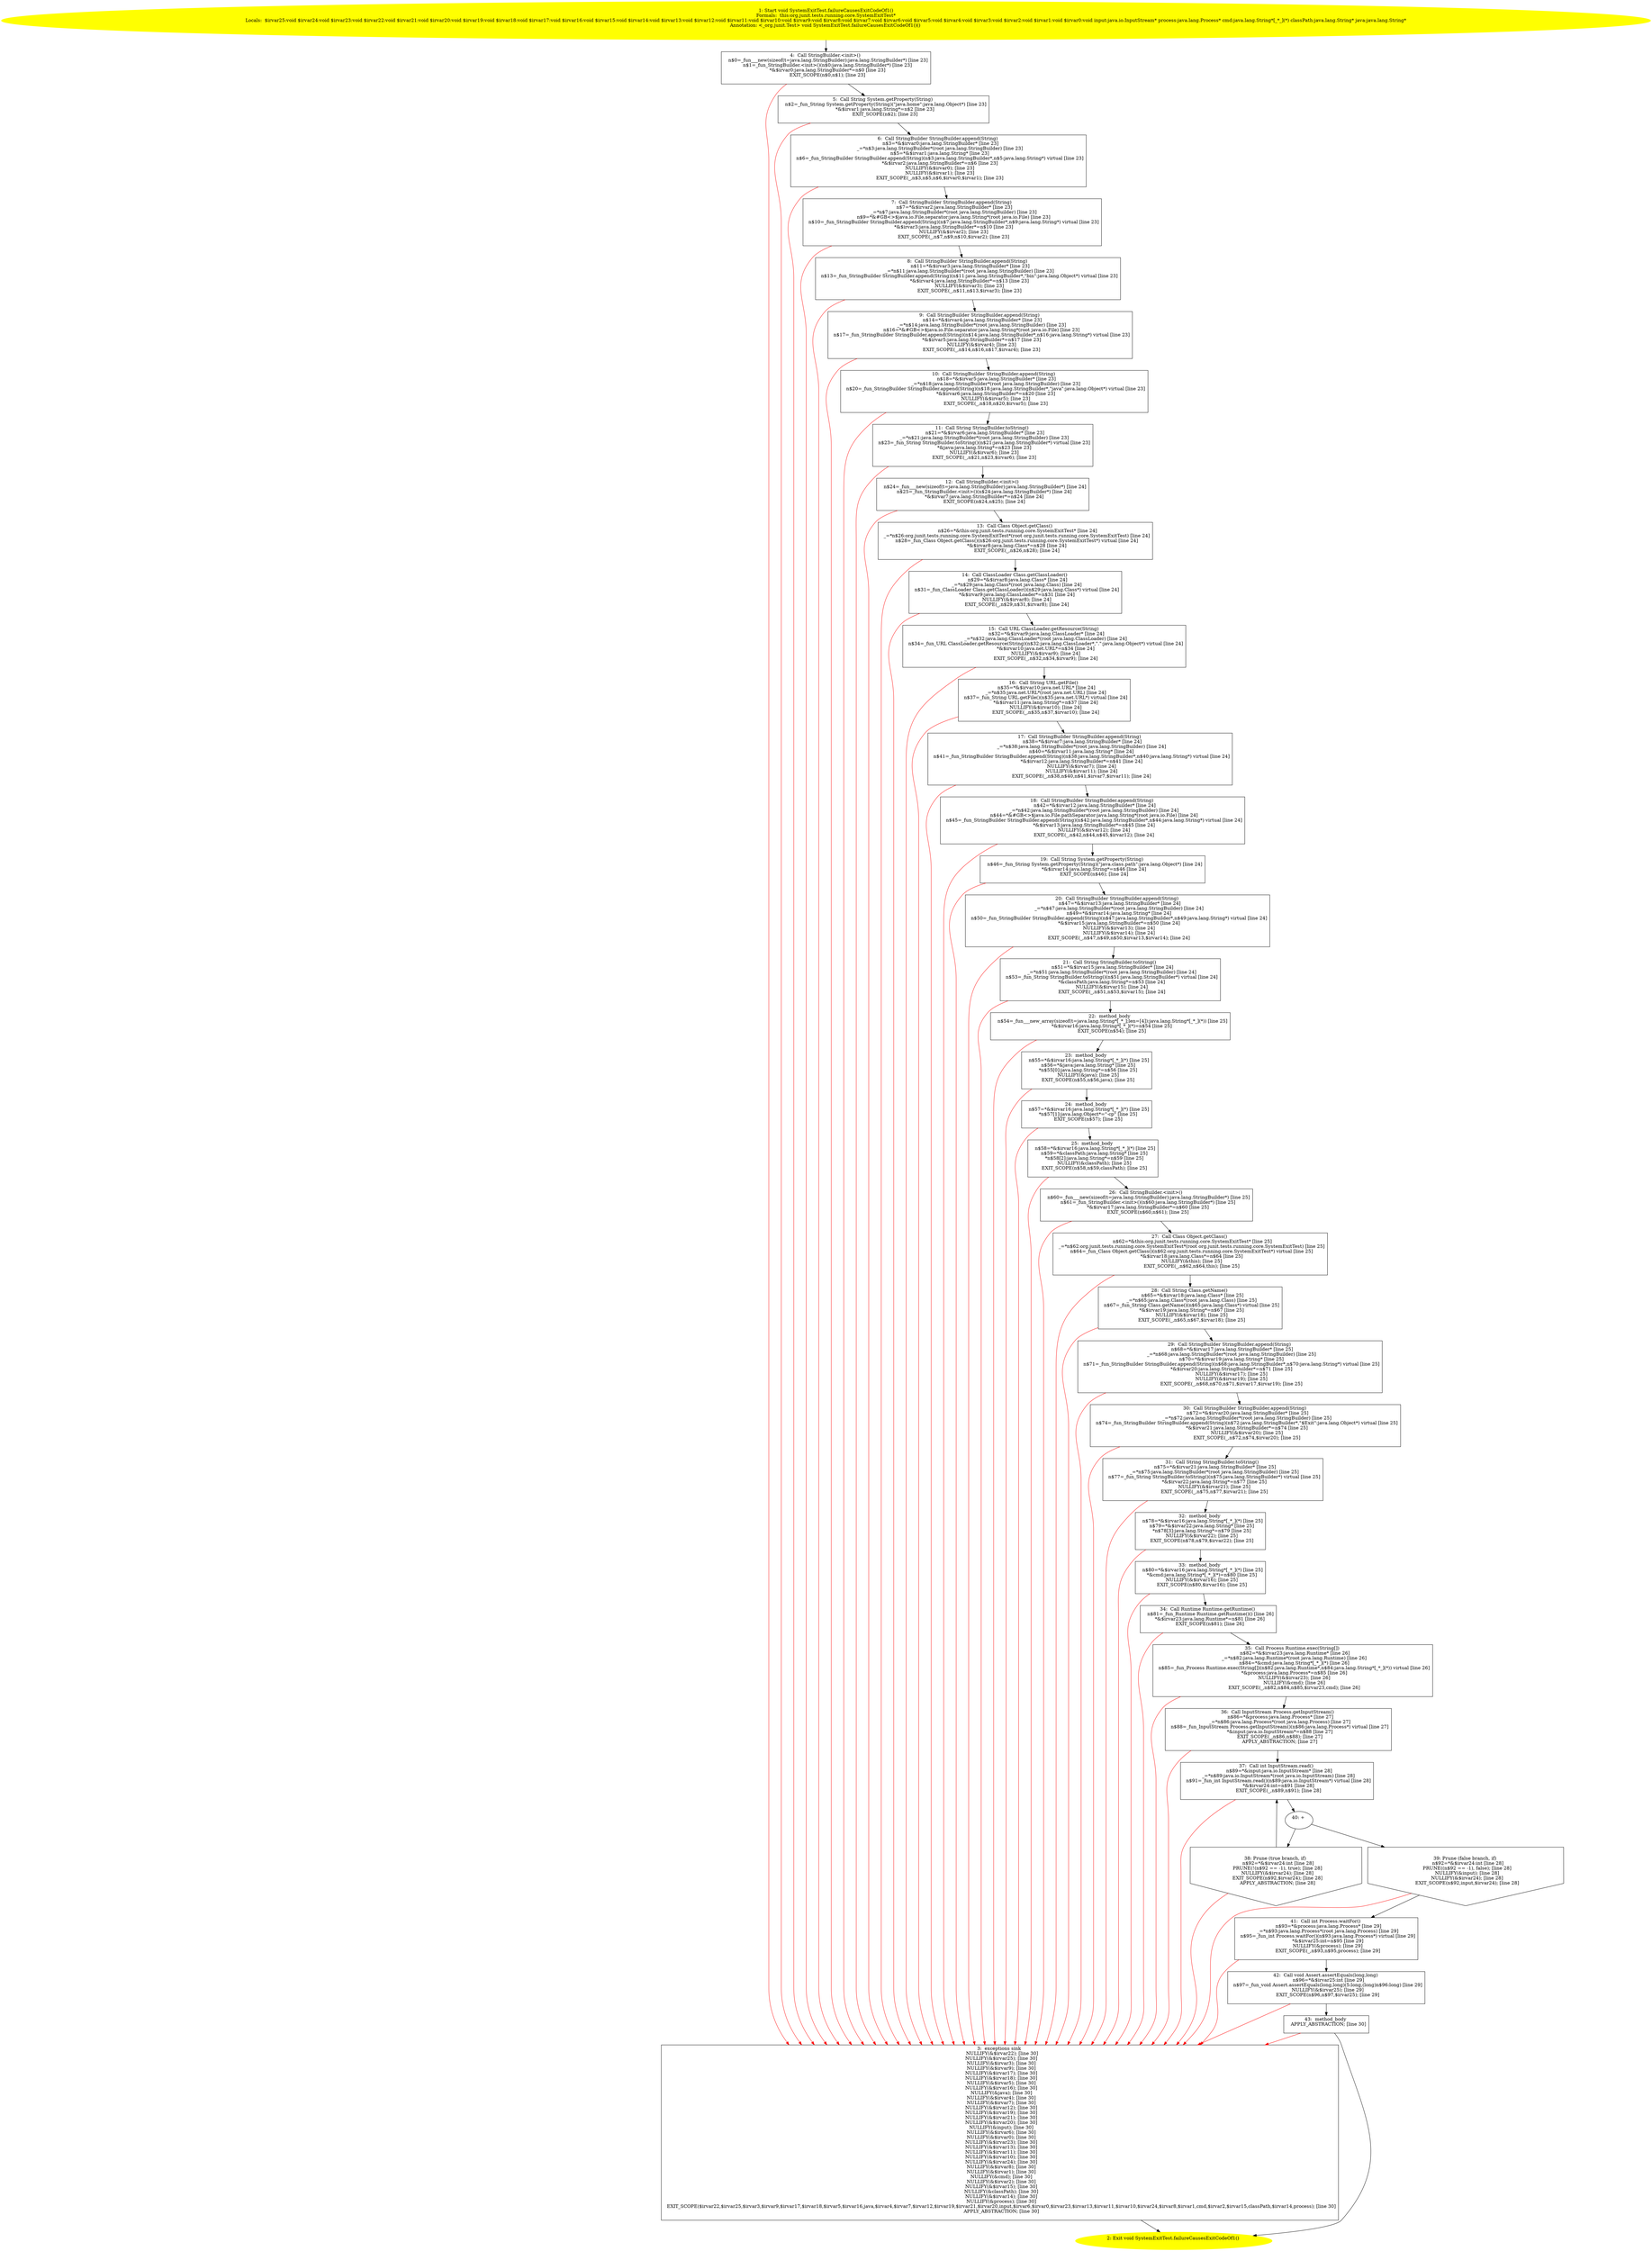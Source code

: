 /* @generated */
digraph cfg {
"org.junit.tests.running.core.SystemExitTest.failureCausesExitCodeOf1():void.d5f88016e0ebd4f4a9f8011673fded21_1" [label="1: Start void SystemExitTest.failureCausesExitCodeOf1()\nFormals:  this:org.junit.tests.running.core.SystemExitTest*\nLocals:  $irvar25:void $irvar24:void $irvar23:void $irvar22:void $irvar21:void $irvar20:void $irvar19:void $irvar18:void $irvar17:void $irvar16:void $irvar15:void $irvar14:void $irvar13:void $irvar12:void $irvar11:void $irvar10:void $irvar9:void $irvar8:void $irvar7:void $irvar6:void $irvar5:void $irvar4:void $irvar3:void $irvar2:void $irvar1:void $irvar0:void input:java.io.InputStream* process:java.lang.Process* cmd:java.lang.String*[_*_](*) classPath:java.lang.String* java:java.lang.String*\nAnnotation: <_org.junit.Test> void SystemExitTest.failureCausesExitCodeOf1()() \n  " color=yellow style=filled]
	

	 "org.junit.tests.running.core.SystemExitTest.failureCausesExitCodeOf1():void.d5f88016e0ebd4f4a9f8011673fded21_1" -> "org.junit.tests.running.core.SystemExitTest.failureCausesExitCodeOf1():void.d5f88016e0ebd4f4a9f8011673fded21_4" ;
"org.junit.tests.running.core.SystemExitTest.failureCausesExitCodeOf1():void.d5f88016e0ebd4f4a9f8011673fded21_2" [label="2: Exit void SystemExitTest.failureCausesExitCodeOf1() \n  " color=yellow style=filled]
	

"org.junit.tests.running.core.SystemExitTest.failureCausesExitCodeOf1():void.d5f88016e0ebd4f4a9f8011673fded21_3" [label="3:  exceptions sink \n   NULLIFY(&$irvar22); [line 30]\n  NULLIFY(&$irvar25); [line 30]\n  NULLIFY(&$irvar3); [line 30]\n  NULLIFY(&$irvar9); [line 30]\n  NULLIFY(&$irvar17); [line 30]\n  NULLIFY(&$irvar18); [line 30]\n  NULLIFY(&$irvar5); [line 30]\n  NULLIFY(&$irvar16); [line 30]\n  NULLIFY(&java); [line 30]\n  NULLIFY(&$irvar4); [line 30]\n  NULLIFY(&$irvar7); [line 30]\n  NULLIFY(&$irvar12); [line 30]\n  NULLIFY(&$irvar19); [line 30]\n  NULLIFY(&$irvar21); [line 30]\n  NULLIFY(&$irvar20); [line 30]\n  NULLIFY(&input); [line 30]\n  NULLIFY(&$irvar6); [line 30]\n  NULLIFY(&$irvar0); [line 30]\n  NULLIFY(&$irvar23); [line 30]\n  NULLIFY(&$irvar13); [line 30]\n  NULLIFY(&$irvar11); [line 30]\n  NULLIFY(&$irvar10); [line 30]\n  NULLIFY(&$irvar24); [line 30]\n  NULLIFY(&$irvar8); [line 30]\n  NULLIFY(&$irvar1); [line 30]\n  NULLIFY(&cmd); [line 30]\n  NULLIFY(&$irvar2); [line 30]\n  NULLIFY(&$irvar15); [line 30]\n  NULLIFY(&classPath); [line 30]\n  NULLIFY(&$irvar14); [line 30]\n  NULLIFY(&process); [line 30]\n  EXIT_SCOPE($irvar22,$irvar25,$irvar3,$irvar9,$irvar17,$irvar18,$irvar5,$irvar16,java,$irvar4,$irvar7,$irvar12,$irvar19,$irvar21,$irvar20,input,$irvar6,$irvar0,$irvar23,$irvar13,$irvar11,$irvar10,$irvar24,$irvar8,$irvar1,cmd,$irvar2,$irvar15,classPath,$irvar14,process); [line 30]\n  APPLY_ABSTRACTION; [line 30]\n " shape="box"]
	

	 "org.junit.tests.running.core.SystemExitTest.failureCausesExitCodeOf1():void.d5f88016e0ebd4f4a9f8011673fded21_3" -> "org.junit.tests.running.core.SystemExitTest.failureCausesExitCodeOf1():void.d5f88016e0ebd4f4a9f8011673fded21_2" ;
"org.junit.tests.running.core.SystemExitTest.failureCausesExitCodeOf1():void.d5f88016e0ebd4f4a9f8011673fded21_4" [label="4:  Call StringBuilder.<init>() \n   n$0=_fun___new(sizeof(t=java.lang.StringBuilder):java.lang.StringBuilder*) [line 23]\n  n$1=_fun_StringBuilder.<init>()(n$0:java.lang.StringBuilder*) [line 23]\n  *&$irvar0:java.lang.StringBuilder*=n$0 [line 23]\n  EXIT_SCOPE(n$0,n$1); [line 23]\n " shape="box"]
	

	 "org.junit.tests.running.core.SystemExitTest.failureCausesExitCodeOf1():void.d5f88016e0ebd4f4a9f8011673fded21_4" -> "org.junit.tests.running.core.SystemExitTest.failureCausesExitCodeOf1():void.d5f88016e0ebd4f4a9f8011673fded21_5" ;
	 "org.junit.tests.running.core.SystemExitTest.failureCausesExitCodeOf1():void.d5f88016e0ebd4f4a9f8011673fded21_4" -> "org.junit.tests.running.core.SystemExitTest.failureCausesExitCodeOf1():void.d5f88016e0ebd4f4a9f8011673fded21_3" [color="red" ];
"org.junit.tests.running.core.SystemExitTest.failureCausesExitCodeOf1():void.d5f88016e0ebd4f4a9f8011673fded21_5" [label="5:  Call String System.getProperty(String) \n   n$2=_fun_String System.getProperty(String)(\"java.home\":java.lang.Object*) [line 23]\n  *&$irvar1:java.lang.String*=n$2 [line 23]\n  EXIT_SCOPE(n$2); [line 23]\n " shape="box"]
	

	 "org.junit.tests.running.core.SystemExitTest.failureCausesExitCodeOf1():void.d5f88016e0ebd4f4a9f8011673fded21_5" -> "org.junit.tests.running.core.SystemExitTest.failureCausesExitCodeOf1():void.d5f88016e0ebd4f4a9f8011673fded21_6" ;
	 "org.junit.tests.running.core.SystemExitTest.failureCausesExitCodeOf1():void.d5f88016e0ebd4f4a9f8011673fded21_5" -> "org.junit.tests.running.core.SystemExitTest.failureCausesExitCodeOf1():void.d5f88016e0ebd4f4a9f8011673fded21_3" [color="red" ];
"org.junit.tests.running.core.SystemExitTest.failureCausesExitCodeOf1():void.d5f88016e0ebd4f4a9f8011673fded21_6" [label="6:  Call StringBuilder StringBuilder.append(String) \n   n$3=*&$irvar0:java.lang.StringBuilder* [line 23]\n  _=*n$3:java.lang.StringBuilder*(root java.lang.StringBuilder) [line 23]\n  n$5=*&$irvar1:java.lang.String* [line 23]\n  n$6=_fun_StringBuilder StringBuilder.append(String)(n$3:java.lang.StringBuilder*,n$5:java.lang.String*) virtual [line 23]\n  *&$irvar2:java.lang.StringBuilder*=n$6 [line 23]\n  NULLIFY(&$irvar0); [line 23]\n  NULLIFY(&$irvar1); [line 23]\n  EXIT_SCOPE(_,n$3,n$5,n$6,$irvar0,$irvar1); [line 23]\n " shape="box"]
	

	 "org.junit.tests.running.core.SystemExitTest.failureCausesExitCodeOf1():void.d5f88016e0ebd4f4a9f8011673fded21_6" -> "org.junit.tests.running.core.SystemExitTest.failureCausesExitCodeOf1():void.d5f88016e0ebd4f4a9f8011673fded21_7" ;
	 "org.junit.tests.running.core.SystemExitTest.failureCausesExitCodeOf1():void.d5f88016e0ebd4f4a9f8011673fded21_6" -> "org.junit.tests.running.core.SystemExitTest.failureCausesExitCodeOf1():void.d5f88016e0ebd4f4a9f8011673fded21_3" [color="red" ];
"org.junit.tests.running.core.SystemExitTest.failureCausesExitCodeOf1():void.d5f88016e0ebd4f4a9f8011673fded21_7" [label="7:  Call StringBuilder StringBuilder.append(String) \n   n$7=*&$irvar2:java.lang.StringBuilder* [line 23]\n  _=*n$7:java.lang.StringBuilder*(root java.lang.StringBuilder) [line 23]\n  n$9=*&#GB<>$java.io.File.separator:java.lang.String*(root java.io.File) [line 23]\n  n$10=_fun_StringBuilder StringBuilder.append(String)(n$7:java.lang.StringBuilder*,n$9:java.lang.String*) virtual [line 23]\n  *&$irvar3:java.lang.StringBuilder*=n$10 [line 23]\n  NULLIFY(&$irvar2); [line 23]\n  EXIT_SCOPE(_,n$7,n$9,n$10,$irvar2); [line 23]\n " shape="box"]
	

	 "org.junit.tests.running.core.SystemExitTest.failureCausesExitCodeOf1():void.d5f88016e0ebd4f4a9f8011673fded21_7" -> "org.junit.tests.running.core.SystemExitTest.failureCausesExitCodeOf1():void.d5f88016e0ebd4f4a9f8011673fded21_8" ;
	 "org.junit.tests.running.core.SystemExitTest.failureCausesExitCodeOf1():void.d5f88016e0ebd4f4a9f8011673fded21_7" -> "org.junit.tests.running.core.SystemExitTest.failureCausesExitCodeOf1():void.d5f88016e0ebd4f4a9f8011673fded21_3" [color="red" ];
"org.junit.tests.running.core.SystemExitTest.failureCausesExitCodeOf1():void.d5f88016e0ebd4f4a9f8011673fded21_8" [label="8:  Call StringBuilder StringBuilder.append(String) \n   n$11=*&$irvar3:java.lang.StringBuilder* [line 23]\n  _=*n$11:java.lang.StringBuilder*(root java.lang.StringBuilder) [line 23]\n  n$13=_fun_StringBuilder StringBuilder.append(String)(n$11:java.lang.StringBuilder*,\"bin\":java.lang.Object*) virtual [line 23]\n  *&$irvar4:java.lang.StringBuilder*=n$13 [line 23]\n  NULLIFY(&$irvar3); [line 23]\n  EXIT_SCOPE(_,n$11,n$13,$irvar3); [line 23]\n " shape="box"]
	

	 "org.junit.tests.running.core.SystemExitTest.failureCausesExitCodeOf1():void.d5f88016e0ebd4f4a9f8011673fded21_8" -> "org.junit.tests.running.core.SystemExitTest.failureCausesExitCodeOf1():void.d5f88016e0ebd4f4a9f8011673fded21_9" ;
	 "org.junit.tests.running.core.SystemExitTest.failureCausesExitCodeOf1():void.d5f88016e0ebd4f4a9f8011673fded21_8" -> "org.junit.tests.running.core.SystemExitTest.failureCausesExitCodeOf1():void.d5f88016e0ebd4f4a9f8011673fded21_3" [color="red" ];
"org.junit.tests.running.core.SystemExitTest.failureCausesExitCodeOf1():void.d5f88016e0ebd4f4a9f8011673fded21_9" [label="9:  Call StringBuilder StringBuilder.append(String) \n   n$14=*&$irvar4:java.lang.StringBuilder* [line 23]\n  _=*n$14:java.lang.StringBuilder*(root java.lang.StringBuilder) [line 23]\n  n$16=*&#GB<>$java.io.File.separator:java.lang.String*(root java.io.File) [line 23]\n  n$17=_fun_StringBuilder StringBuilder.append(String)(n$14:java.lang.StringBuilder*,n$16:java.lang.String*) virtual [line 23]\n  *&$irvar5:java.lang.StringBuilder*=n$17 [line 23]\n  NULLIFY(&$irvar4); [line 23]\n  EXIT_SCOPE(_,n$14,n$16,n$17,$irvar4); [line 23]\n " shape="box"]
	

	 "org.junit.tests.running.core.SystemExitTest.failureCausesExitCodeOf1():void.d5f88016e0ebd4f4a9f8011673fded21_9" -> "org.junit.tests.running.core.SystemExitTest.failureCausesExitCodeOf1():void.d5f88016e0ebd4f4a9f8011673fded21_10" ;
	 "org.junit.tests.running.core.SystemExitTest.failureCausesExitCodeOf1():void.d5f88016e0ebd4f4a9f8011673fded21_9" -> "org.junit.tests.running.core.SystemExitTest.failureCausesExitCodeOf1():void.d5f88016e0ebd4f4a9f8011673fded21_3" [color="red" ];
"org.junit.tests.running.core.SystemExitTest.failureCausesExitCodeOf1():void.d5f88016e0ebd4f4a9f8011673fded21_10" [label="10:  Call StringBuilder StringBuilder.append(String) \n   n$18=*&$irvar5:java.lang.StringBuilder* [line 23]\n  _=*n$18:java.lang.StringBuilder*(root java.lang.StringBuilder) [line 23]\n  n$20=_fun_StringBuilder StringBuilder.append(String)(n$18:java.lang.StringBuilder*,\"java\":java.lang.Object*) virtual [line 23]\n  *&$irvar6:java.lang.StringBuilder*=n$20 [line 23]\n  NULLIFY(&$irvar5); [line 23]\n  EXIT_SCOPE(_,n$18,n$20,$irvar5); [line 23]\n " shape="box"]
	

	 "org.junit.tests.running.core.SystemExitTest.failureCausesExitCodeOf1():void.d5f88016e0ebd4f4a9f8011673fded21_10" -> "org.junit.tests.running.core.SystemExitTest.failureCausesExitCodeOf1():void.d5f88016e0ebd4f4a9f8011673fded21_11" ;
	 "org.junit.tests.running.core.SystemExitTest.failureCausesExitCodeOf1():void.d5f88016e0ebd4f4a9f8011673fded21_10" -> "org.junit.tests.running.core.SystemExitTest.failureCausesExitCodeOf1():void.d5f88016e0ebd4f4a9f8011673fded21_3" [color="red" ];
"org.junit.tests.running.core.SystemExitTest.failureCausesExitCodeOf1():void.d5f88016e0ebd4f4a9f8011673fded21_11" [label="11:  Call String StringBuilder.toString() \n   n$21=*&$irvar6:java.lang.StringBuilder* [line 23]\n  _=*n$21:java.lang.StringBuilder*(root java.lang.StringBuilder) [line 23]\n  n$23=_fun_String StringBuilder.toString()(n$21:java.lang.StringBuilder*) virtual [line 23]\n  *&java:java.lang.String*=n$23 [line 23]\n  NULLIFY(&$irvar6); [line 23]\n  EXIT_SCOPE(_,n$21,n$23,$irvar6); [line 23]\n " shape="box"]
	

	 "org.junit.tests.running.core.SystemExitTest.failureCausesExitCodeOf1():void.d5f88016e0ebd4f4a9f8011673fded21_11" -> "org.junit.tests.running.core.SystemExitTest.failureCausesExitCodeOf1():void.d5f88016e0ebd4f4a9f8011673fded21_12" ;
	 "org.junit.tests.running.core.SystemExitTest.failureCausesExitCodeOf1():void.d5f88016e0ebd4f4a9f8011673fded21_11" -> "org.junit.tests.running.core.SystemExitTest.failureCausesExitCodeOf1():void.d5f88016e0ebd4f4a9f8011673fded21_3" [color="red" ];
"org.junit.tests.running.core.SystemExitTest.failureCausesExitCodeOf1():void.d5f88016e0ebd4f4a9f8011673fded21_12" [label="12:  Call StringBuilder.<init>() \n   n$24=_fun___new(sizeof(t=java.lang.StringBuilder):java.lang.StringBuilder*) [line 24]\n  n$25=_fun_StringBuilder.<init>()(n$24:java.lang.StringBuilder*) [line 24]\n  *&$irvar7:java.lang.StringBuilder*=n$24 [line 24]\n  EXIT_SCOPE(n$24,n$25); [line 24]\n " shape="box"]
	

	 "org.junit.tests.running.core.SystemExitTest.failureCausesExitCodeOf1():void.d5f88016e0ebd4f4a9f8011673fded21_12" -> "org.junit.tests.running.core.SystemExitTest.failureCausesExitCodeOf1():void.d5f88016e0ebd4f4a9f8011673fded21_13" ;
	 "org.junit.tests.running.core.SystemExitTest.failureCausesExitCodeOf1():void.d5f88016e0ebd4f4a9f8011673fded21_12" -> "org.junit.tests.running.core.SystemExitTest.failureCausesExitCodeOf1():void.d5f88016e0ebd4f4a9f8011673fded21_3" [color="red" ];
"org.junit.tests.running.core.SystemExitTest.failureCausesExitCodeOf1():void.d5f88016e0ebd4f4a9f8011673fded21_13" [label="13:  Call Class Object.getClass() \n   n$26=*&this:org.junit.tests.running.core.SystemExitTest* [line 24]\n  _=*n$26:org.junit.tests.running.core.SystemExitTest*(root org.junit.tests.running.core.SystemExitTest) [line 24]\n  n$28=_fun_Class Object.getClass()(n$26:org.junit.tests.running.core.SystemExitTest*) virtual [line 24]\n  *&$irvar8:java.lang.Class*=n$28 [line 24]\n  EXIT_SCOPE(_,n$26,n$28); [line 24]\n " shape="box"]
	

	 "org.junit.tests.running.core.SystemExitTest.failureCausesExitCodeOf1():void.d5f88016e0ebd4f4a9f8011673fded21_13" -> "org.junit.tests.running.core.SystemExitTest.failureCausesExitCodeOf1():void.d5f88016e0ebd4f4a9f8011673fded21_14" ;
	 "org.junit.tests.running.core.SystemExitTest.failureCausesExitCodeOf1():void.d5f88016e0ebd4f4a9f8011673fded21_13" -> "org.junit.tests.running.core.SystemExitTest.failureCausesExitCodeOf1():void.d5f88016e0ebd4f4a9f8011673fded21_3" [color="red" ];
"org.junit.tests.running.core.SystemExitTest.failureCausesExitCodeOf1():void.d5f88016e0ebd4f4a9f8011673fded21_14" [label="14:  Call ClassLoader Class.getClassLoader() \n   n$29=*&$irvar8:java.lang.Class* [line 24]\n  _=*n$29:java.lang.Class*(root java.lang.Class) [line 24]\n  n$31=_fun_ClassLoader Class.getClassLoader()(n$29:java.lang.Class*) virtual [line 24]\n  *&$irvar9:java.lang.ClassLoader*=n$31 [line 24]\n  NULLIFY(&$irvar8); [line 24]\n  EXIT_SCOPE(_,n$29,n$31,$irvar8); [line 24]\n " shape="box"]
	

	 "org.junit.tests.running.core.SystemExitTest.failureCausesExitCodeOf1():void.d5f88016e0ebd4f4a9f8011673fded21_14" -> "org.junit.tests.running.core.SystemExitTest.failureCausesExitCodeOf1():void.d5f88016e0ebd4f4a9f8011673fded21_15" ;
	 "org.junit.tests.running.core.SystemExitTest.failureCausesExitCodeOf1():void.d5f88016e0ebd4f4a9f8011673fded21_14" -> "org.junit.tests.running.core.SystemExitTest.failureCausesExitCodeOf1():void.d5f88016e0ebd4f4a9f8011673fded21_3" [color="red" ];
"org.junit.tests.running.core.SystemExitTest.failureCausesExitCodeOf1():void.d5f88016e0ebd4f4a9f8011673fded21_15" [label="15:  Call URL ClassLoader.getResource(String) \n   n$32=*&$irvar9:java.lang.ClassLoader* [line 24]\n  _=*n$32:java.lang.ClassLoader*(root java.lang.ClassLoader) [line 24]\n  n$34=_fun_URL ClassLoader.getResource(String)(n$32:java.lang.ClassLoader*,\".\":java.lang.Object*) virtual [line 24]\n  *&$irvar10:java.net.URL*=n$34 [line 24]\n  NULLIFY(&$irvar9); [line 24]\n  EXIT_SCOPE(_,n$32,n$34,$irvar9); [line 24]\n " shape="box"]
	

	 "org.junit.tests.running.core.SystemExitTest.failureCausesExitCodeOf1():void.d5f88016e0ebd4f4a9f8011673fded21_15" -> "org.junit.tests.running.core.SystemExitTest.failureCausesExitCodeOf1():void.d5f88016e0ebd4f4a9f8011673fded21_16" ;
	 "org.junit.tests.running.core.SystemExitTest.failureCausesExitCodeOf1():void.d5f88016e0ebd4f4a9f8011673fded21_15" -> "org.junit.tests.running.core.SystemExitTest.failureCausesExitCodeOf1():void.d5f88016e0ebd4f4a9f8011673fded21_3" [color="red" ];
"org.junit.tests.running.core.SystemExitTest.failureCausesExitCodeOf1():void.d5f88016e0ebd4f4a9f8011673fded21_16" [label="16:  Call String URL.getFile() \n   n$35=*&$irvar10:java.net.URL* [line 24]\n  _=*n$35:java.net.URL*(root java.net.URL) [line 24]\n  n$37=_fun_String URL.getFile()(n$35:java.net.URL*) virtual [line 24]\n  *&$irvar11:java.lang.String*=n$37 [line 24]\n  NULLIFY(&$irvar10); [line 24]\n  EXIT_SCOPE(_,n$35,n$37,$irvar10); [line 24]\n " shape="box"]
	

	 "org.junit.tests.running.core.SystemExitTest.failureCausesExitCodeOf1():void.d5f88016e0ebd4f4a9f8011673fded21_16" -> "org.junit.tests.running.core.SystemExitTest.failureCausesExitCodeOf1():void.d5f88016e0ebd4f4a9f8011673fded21_17" ;
	 "org.junit.tests.running.core.SystemExitTest.failureCausesExitCodeOf1():void.d5f88016e0ebd4f4a9f8011673fded21_16" -> "org.junit.tests.running.core.SystemExitTest.failureCausesExitCodeOf1():void.d5f88016e0ebd4f4a9f8011673fded21_3" [color="red" ];
"org.junit.tests.running.core.SystemExitTest.failureCausesExitCodeOf1():void.d5f88016e0ebd4f4a9f8011673fded21_17" [label="17:  Call StringBuilder StringBuilder.append(String) \n   n$38=*&$irvar7:java.lang.StringBuilder* [line 24]\n  _=*n$38:java.lang.StringBuilder*(root java.lang.StringBuilder) [line 24]\n  n$40=*&$irvar11:java.lang.String* [line 24]\n  n$41=_fun_StringBuilder StringBuilder.append(String)(n$38:java.lang.StringBuilder*,n$40:java.lang.String*) virtual [line 24]\n  *&$irvar12:java.lang.StringBuilder*=n$41 [line 24]\n  NULLIFY(&$irvar7); [line 24]\n  NULLIFY(&$irvar11); [line 24]\n  EXIT_SCOPE(_,n$38,n$40,n$41,$irvar7,$irvar11); [line 24]\n " shape="box"]
	

	 "org.junit.tests.running.core.SystemExitTest.failureCausesExitCodeOf1():void.d5f88016e0ebd4f4a9f8011673fded21_17" -> "org.junit.tests.running.core.SystemExitTest.failureCausesExitCodeOf1():void.d5f88016e0ebd4f4a9f8011673fded21_18" ;
	 "org.junit.tests.running.core.SystemExitTest.failureCausesExitCodeOf1():void.d5f88016e0ebd4f4a9f8011673fded21_17" -> "org.junit.tests.running.core.SystemExitTest.failureCausesExitCodeOf1():void.d5f88016e0ebd4f4a9f8011673fded21_3" [color="red" ];
"org.junit.tests.running.core.SystemExitTest.failureCausesExitCodeOf1():void.d5f88016e0ebd4f4a9f8011673fded21_18" [label="18:  Call StringBuilder StringBuilder.append(String) \n   n$42=*&$irvar12:java.lang.StringBuilder* [line 24]\n  _=*n$42:java.lang.StringBuilder*(root java.lang.StringBuilder) [line 24]\n  n$44=*&#GB<>$java.io.File.pathSeparator:java.lang.String*(root java.io.File) [line 24]\n  n$45=_fun_StringBuilder StringBuilder.append(String)(n$42:java.lang.StringBuilder*,n$44:java.lang.String*) virtual [line 24]\n  *&$irvar13:java.lang.StringBuilder*=n$45 [line 24]\n  NULLIFY(&$irvar12); [line 24]\n  EXIT_SCOPE(_,n$42,n$44,n$45,$irvar12); [line 24]\n " shape="box"]
	

	 "org.junit.tests.running.core.SystemExitTest.failureCausesExitCodeOf1():void.d5f88016e0ebd4f4a9f8011673fded21_18" -> "org.junit.tests.running.core.SystemExitTest.failureCausesExitCodeOf1():void.d5f88016e0ebd4f4a9f8011673fded21_19" ;
	 "org.junit.tests.running.core.SystemExitTest.failureCausesExitCodeOf1():void.d5f88016e0ebd4f4a9f8011673fded21_18" -> "org.junit.tests.running.core.SystemExitTest.failureCausesExitCodeOf1():void.d5f88016e0ebd4f4a9f8011673fded21_3" [color="red" ];
"org.junit.tests.running.core.SystemExitTest.failureCausesExitCodeOf1():void.d5f88016e0ebd4f4a9f8011673fded21_19" [label="19:  Call String System.getProperty(String) \n   n$46=_fun_String System.getProperty(String)(\"java.class.path\":java.lang.Object*) [line 24]\n  *&$irvar14:java.lang.String*=n$46 [line 24]\n  EXIT_SCOPE(n$46); [line 24]\n " shape="box"]
	

	 "org.junit.tests.running.core.SystemExitTest.failureCausesExitCodeOf1():void.d5f88016e0ebd4f4a9f8011673fded21_19" -> "org.junit.tests.running.core.SystemExitTest.failureCausesExitCodeOf1():void.d5f88016e0ebd4f4a9f8011673fded21_20" ;
	 "org.junit.tests.running.core.SystemExitTest.failureCausesExitCodeOf1():void.d5f88016e0ebd4f4a9f8011673fded21_19" -> "org.junit.tests.running.core.SystemExitTest.failureCausesExitCodeOf1():void.d5f88016e0ebd4f4a9f8011673fded21_3" [color="red" ];
"org.junit.tests.running.core.SystemExitTest.failureCausesExitCodeOf1():void.d5f88016e0ebd4f4a9f8011673fded21_20" [label="20:  Call StringBuilder StringBuilder.append(String) \n   n$47=*&$irvar13:java.lang.StringBuilder* [line 24]\n  _=*n$47:java.lang.StringBuilder*(root java.lang.StringBuilder) [line 24]\n  n$49=*&$irvar14:java.lang.String* [line 24]\n  n$50=_fun_StringBuilder StringBuilder.append(String)(n$47:java.lang.StringBuilder*,n$49:java.lang.String*) virtual [line 24]\n  *&$irvar15:java.lang.StringBuilder*=n$50 [line 24]\n  NULLIFY(&$irvar13); [line 24]\n  NULLIFY(&$irvar14); [line 24]\n  EXIT_SCOPE(_,n$47,n$49,n$50,$irvar13,$irvar14); [line 24]\n " shape="box"]
	

	 "org.junit.tests.running.core.SystemExitTest.failureCausesExitCodeOf1():void.d5f88016e0ebd4f4a9f8011673fded21_20" -> "org.junit.tests.running.core.SystemExitTest.failureCausesExitCodeOf1():void.d5f88016e0ebd4f4a9f8011673fded21_21" ;
	 "org.junit.tests.running.core.SystemExitTest.failureCausesExitCodeOf1():void.d5f88016e0ebd4f4a9f8011673fded21_20" -> "org.junit.tests.running.core.SystemExitTest.failureCausesExitCodeOf1():void.d5f88016e0ebd4f4a9f8011673fded21_3" [color="red" ];
"org.junit.tests.running.core.SystemExitTest.failureCausesExitCodeOf1():void.d5f88016e0ebd4f4a9f8011673fded21_21" [label="21:  Call String StringBuilder.toString() \n   n$51=*&$irvar15:java.lang.StringBuilder* [line 24]\n  _=*n$51:java.lang.StringBuilder*(root java.lang.StringBuilder) [line 24]\n  n$53=_fun_String StringBuilder.toString()(n$51:java.lang.StringBuilder*) virtual [line 24]\n  *&classPath:java.lang.String*=n$53 [line 24]\n  NULLIFY(&$irvar15); [line 24]\n  EXIT_SCOPE(_,n$51,n$53,$irvar15); [line 24]\n " shape="box"]
	

	 "org.junit.tests.running.core.SystemExitTest.failureCausesExitCodeOf1():void.d5f88016e0ebd4f4a9f8011673fded21_21" -> "org.junit.tests.running.core.SystemExitTest.failureCausesExitCodeOf1():void.d5f88016e0ebd4f4a9f8011673fded21_22" ;
	 "org.junit.tests.running.core.SystemExitTest.failureCausesExitCodeOf1():void.d5f88016e0ebd4f4a9f8011673fded21_21" -> "org.junit.tests.running.core.SystemExitTest.failureCausesExitCodeOf1():void.d5f88016e0ebd4f4a9f8011673fded21_3" [color="red" ];
"org.junit.tests.running.core.SystemExitTest.failureCausesExitCodeOf1():void.d5f88016e0ebd4f4a9f8011673fded21_22" [label="22:  method_body \n   n$54=_fun___new_array(sizeof(t=java.lang.String*[_*_];len=[4]):java.lang.String*[_*_](*)) [line 25]\n  *&$irvar16:java.lang.String*[_*_](*)=n$54 [line 25]\n  EXIT_SCOPE(n$54); [line 25]\n " shape="box"]
	

	 "org.junit.tests.running.core.SystemExitTest.failureCausesExitCodeOf1():void.d5f88016e0ebd4f4a9f8011673fded21_22" -> "org.junit.tests.running.core.SystemExitTest.failureCausesExitCodeOf1():void.d5f88016e0ebd4f4a9f8011673fded21_23" ;
	 "org.junit.tests.running.core.SystemExitTest.failureCausesExitCodeOf1():void.d5f88016e0ebd4f4a9f8011673fded21_22" -> "org.junit.tests.running.core.SystemExitTest.failureCausesExitCodeOf1():void.d5f88016e0ebd4f4a9f8011673fded21_3" [color="red" ];
"org.junit.tests.running.core.SystemExitTest.failureCausesExitCodeOf1():void.d5f88016e0ebd4f4a9f8011673fded21_23" [label="23:  method_body \n   n$55=*&$irvar16:java.lang.String*[_*_](*) [line 25]\n  n$56=*&java:java.lang.String* [line 25]\n  *n$55[0]:java.lang.String*=n$56 [line 25]\n  NULLIFY(&java); [line 25]\n  EXIT_SCOPE(n$55,n$56,java); [line 25]\n " shape="box"]
	

	 "org.junit.tests.running.core.SystemExitTest.failureCausesExitCodeOf1():void.d5f88016e0ebd4f4a9f8011673fded21_23" -> "org.junit.tests.running.core.SystemExitTest.failureCausesExitCodeOf1():void.d5f88016e0ebd4f4a9f8011673fded21_24" ;
	 "org.junit.tests.running.core.SystemExitTest.failureCausesExitCodeOf1():void.d5f88016e0ebd4f4a9f8011673fded21_23" -> "org.junit.tests.running.core.SystemExitTest.failureCausesExitCodeOf1():void.d5f88016e0ebd4f4a9f8011673fded21_3" [color="red" ];
"org.junit.tests.running.core.SystemExitTest.failureCausesExitCodeOf1():void.d5f88016e0ebd4f4a9f8011673fded21_24" [label="24:  method_body \n   n$57=*&$irvar16:java.lang.String*[_*_](*) [line 25]\n  *n$57[1]:java.lang.Object*=\"-cp\" [line 25]\n  EXIT_SCOPE(n$57); [line 25]\n " shape="box"]
	

	 "org.junit.tests.running.core.SystemExitTest.failureCausesExitCodeOf1():void.d5f88016e0ebd4f4a9f8011673fded21_24" -> "org.junit.tests.running.core.SystemExitTest.failureCausesExitCodeOf1():void.d5f88016e0ebd4f4a9f8011673fded21_25" ;
	 "org.junit.tests.running.core.SystemExitTest.failureCausesExitCodeOf1():void.d5f88016e0ebd4f4a9f8011673fded21_24" -> "org.junit.tests.running.core.SystemExitTest.failureCausesExitCodeOf1():void.d5f88016e0ebd4f4a9f8011673fded21_3" [color="red" ];
"org.junit.tests.running.core.SystemExitTest.failureCausesExitCodeOf1():void.d5f88016e0ebd4f4a9f8011673fded21_25" [label="25:  method_body \n   n$58=*&$irvar16:java.lang.String*[_*_](*) [line 25]\n  n$59=*&classPath:java.lang.String* [line 25]\n  *n$58[2]:java.lang.String*=n$59 [line 25]\n  NULLIFY(&classPath); [line 25]\n  EXIT_SCOPE(n$58,n$59,classPath); [line 25]\n " shape="box"]
	

	 "org.junit.tests.running.core.SystemExitTest.failureCausesExitCodeOf1():void.d5f88016e0ebd4f4a9f8011673fded21_25" -> "org.junit.tests.running.core.SystemExitTest.failureCausesExitCodeOf1():void.d5f88016e0ebd4f4a9f8011673fded21_26" ;
	 "org.junit.tests.running.core.SystemExitTest.failureCausesExitCodeOf1():void.d5f88016e0ebd4f4a9f8011673fded21_25" -> "org.junit.tests.running.core.SystemExitTest.failureCausesExitCodeOf1():void.d5f88016e0ebd4f4a9f8011673fded21_3" [color="red" ];
"org.junit.tests.running.core.SystemExitTest.failureCausesExitCodeOf1():void.d5f88016e0ebd4f4a9f8011673fded21_26" [label="26:  Call StringBuilder.<init>() \n   n$60=_fun___new(sizeof(t=java.lang.StringBuilder):java.lang.StringBuilder*) [line 25]\n  n$61=_fun_StringBuilder.<init>()(n$60:java.lang.StringBuilder*) [line 25]\n  *&$irvar17:java.lang.StringBuilder*=n$60 [line 25]\n  EXIT_SCOPE(n$60,n$61); [line 25]\n " shape="box"]
	

	 "org.junit.tests.running.core.SystemExitTest.failureCausesExitCodeOf1():void.d5f88016e0ebd4f4a9f8011673fded21_26" -> "org.junit.tests.running.core.SystemExitTest.failureCausesExitCodeOf1():void.d5f88016e0ebd4f4a9f8011673fded21_27" ;
	 "org.junit.tests.running.core.SystemExitTest.failureCausesExitCodeOf1():void.d5f88016e0ebd4f4a9f8011673fded21_26" -> "org.junit.tests.running.core.SystemExitTest.failureCausesExitCodeOf1():void.d5f88016e0ebd4f4a9f8011673fded21_3" [color="red" ];
"org.junit.tests.running.core.SystemExitTest.failureCausesExitCodeOf1():void.d5f88016e0ebd4f4a9f8011673fded21_27" [label="27:  Call Class Object.getClass() \n   n$62=*&this:org.junit.tests.running.core.SystemExitTest* [line 25]\n  _=*n$62:org.junit.tests.running.core.SystemExitTest*(root org.junit.tests.running.core.SystemExitTest) [line 25]\n  n$64=_fun_Class Object.getClass()(n$62:org.junit.tests.running.core.SystemExitTest*) virtual [line 25]\n  *&$irvar18:java.lang.Class*=n$64 [line 25]\n  NULLIFY(&this); [line 25]\n  EXIT_SCOPE(_,n$62,n$64,this); [line 25]\n " shape="box"]
	

	 "org.junit.tests.running.core.SystemExitTest.failureCausesExitCodeOf1():void.d5f88016e0ebd4f4a9f8011673fded21_27" -> "org.junit.tests.running.core.SystemExitTest.failureCausesExitCodeOf1():void.d5f88016e0ebd4f4a9f8011673fded21_28" ;
	 "org.junit.tests.running.core.SystemExitTest.failureCausesExitCodeOf1():void.d5f88016e0ebd4f4a9f8011673fded21_27" -> "org.junit.tests.running.core.SystemExitTest.failureCausesExitCodeOf1():void.d5f88016e0ebd4f4a9f8011673fded21_3" [color="red" ];
"org.junit.tests.running.core.SystemExitTest.failureCausesExitCodeOf1():void.d5f88016e0ebd4f4a9f8011673fded21_28" [label="28:  Call String Class.getName() \n   n$65=*&$irvar18:java.lang.Class* [line 25]\n  _=*n$65:java.lang.Class*(root java.lang.Class) [line 25]\n  n$67=_fun_String Class.getName()(n$65:java.lang.Class*) virtual [line 25]\n  *&$irvar19:java.lang.String*=n$67 [line 25]\n  NULLIFY(&$irvar18); [line 25]\n  EXIT_SCOPE(_,n$65,n$67,$irvar18); [line 25]\n " shape="box"]
	

	 "org.junit.tests.running.core.SystemExitTest.failureCausesExitCodeOf1():void.d5f88016e0ebd4f4a9f8011673fded21_28" -> "org.junit.tests.running.core.SystemExitTest.failureCausesExitCodeOf1():void.d5f88016e0ebd4f4a9f8011673fded21_29" ;
	 "org.junit.tests.running.core.SystemExitTest.failureCausesExitCodeOf1():void.d5f88016e0ebd4f4a9f8011673fded21_28" -> "org.junit.tests.running.core.SystemExitTest.failureCausesExitCodeOf1():void.d5f88016e0ebd4f4a9f8011673fded21_3" [color="red" ];
"org.junit.tests.running.core.SystemExitTest.failureCausesExitCodeOf1():void.d5f88016e0ebd4f4a9f8011673fded21_29" [label="29:  Call StringBuilder StringBuilder.append(String) \n   n$68=*&$irvar17:java.lang.StringBuilder* [line 25]\n  _=*n$68:java.lang.StringBuilder*(root java.lang.StringBuilder) [line 25]\n  n$70=*&$irvar19:java.lang.String* [line 25]\n  n$71=_fun_StringBuilder StringBuilder.append(String)(n$68:java.lang.StringBuilder*,n$70:java.lang.String*) virtual [line 25]\n  *&$irvar20:java.lang.StringBuilder*=n$71 [line 25]\n  NULLIFY(&$irvar17); [line 25]\n  NULLIFY(&$irvar19); [line 25]\n  EXIT_SCOPE(_,n$68,n$70,n$71,$irvar17,$irvar19); [line 25]\n " shape="box"]
	

	 "org.junit.tests.running.core.SystemExitTest.failureCausesExitCodeOf1():void.d5f88016e0ebd4f4a9f8011673fded21_29" -> "org.junit.tests.running.core.SystemExitTest.failureCausesExitCodeOf1():void.d5f88016e0ebd4f4a9f8011673fded21_30" ;
	 "org.junit.tests.running.core.SystemExitTest.failureCausesExitCodeOf1():void.d5f88016e0ebd4f4a9f8011673fded21_29" -> "org.junit.tests.running.core.SystemExitTest.failureCausesExitCodeOf1():void.d5f88016e0ebd4f4a9f8011673fded21_3" [color="red" ];
"org.junit.tests.running.core.SystemExitTest.failureCausesExitCodeOf1():void.d5f88016e0ebd4f4a9f8011673fded21_30" [label="30:  Call StringBuilder StringBuilder.append(String) \n   n$72=*&$irvar20:java.lang.StringBuilder* [line 25]\n  _=*n$72:java.lang.StringBuilder*(root java.lang.StringBuilder) [line 25]\n  n$74=_fun_StringBuilder StringBuilder.append(String)(n$72:java.lang.StringBuilder*,\"$Exit\":java.lang.Object*) virtual [line 25]\n  *&$irvar21:java.lang.StringBuilder*=n$74 [line 25]\n  NULLIFY(&$irvar20); [line 25]\n  EXIT_SCOPE(_,n$72,n$74,$irvar20); [line 25]\n " shape="box"]
	

	 "org.junit.tests.running.core.SystemExitTest.failureCausesExitCodeOf1():void.d5f88016e0ebd4f4a9f8011673fded21_30" -> "org.junit.tests.running.core.SystemExitTest.failureCausesExitCodeOf1():void.d5f88016e0ebd4f4a9f8011673fded21_31" ;
	 "org.junit.tests.running.core.SystemExitTest.failureCausesExitCodeOf1():void.d5f88016e0ebd4f4a9f8011673fded21_30" -> "org.junit.tests.running.core.SystemExitTest.failureCausesExitCodeOf1():void.d5f88016e0ebd4f4a9f8011673fded21_3" [color="red" ];
"org.junit.tests.running.core.SystemExitTest.failureCausesExitCodeOf1():void.d5f88016e0ebd4f4a9f8011673fded21_31" [label="31:  Call String StringBuilder.toString() \n   n$75=*&$irvar21:java.lang.StringBuilder* [line 25]\n  _=*n$75:java.lang.StringBuilder*(root java.lang.StringBuilder) [line 25]\n  n$77=_fun_String StringBuilder.toString()(n$75:java.lang.StringBuilder*) virtual [line 25]\n  *&$irvar22:java.lang.String*=n$77 [line 25]\n  NULLIFY(&$irvar21); [line 25]\n  EXIT_SCOPE(_,n$75,n$77,$irvar21); [line 25]\n " shape="box"]
	

	 "org.junit.tests.running.core.SystemExitTest.failureCausesExitCodeOf1():void.d5f88016e0ebd4f4a9f8011673fded21_31" -> "org.junit.tests.running.core.SystemExitTest.failureCausesExitCodeOf1():void.d5f88016e0ebd4f4a9f8011673fded21_32" ;
	 "org.junit.tests.running.core.SystemExitTest.failureCausesExitCodeOf1():void.d5f88016e0ebd4f4a9f8011673fded21_31" -> "org.junit.tests.running.core.SystemExitTest.failureCausesExitCodeOf1():void.d5f88016e0ebd4f4a9f8011673fded21_3" [color="red" ];
"org.junit.tests.running.core.SystemExitTest.failureCausesExitCodeOf1():void.d5f88016e0ebd4f4a9f8011673fded21_32" [label="32:  method_body \n   n$78=*&$irvar16:java.lang.String*[_*_](*) [line 25]\n  n$79=*&$irvar22:java.lang.String* [line 25]\n  *n$78[3]:java.lang.String*=n$79 [line 25]\n  NULLIFY(&$irvar22); [line 25]\n  EXIT_SCOPE(n$78,n$79,$irvar22); [line 25]\n " shape="box"]
	

	 "org.junit.tests.running.core.SystemExitTest.failureCausesExitCodeOf1():void.d5f88016e0ebd4f4a9f8011673fded21_32" -> "org.junit.tests.running.core.SystemExitTest.failureCausesExitCodeOf1():void.d5f88016e0ebd4f4a9f8011673fded21_33" ;
	 "org.junit.tests.running.core.SystemExitTest.failureCausesExitCodeOf1():void.d5f88016e0ebd4f4a9f8011673fded21_32" -> "org.junit.tests.running.core.SystemExitTest.failureCausesExitCodeOf1():void.d5f88016e0ebd4f4a9f8011673fded21_3" [color="red" ];
"org.junit.tests.running.core.SystemExitTest.failureCausesExitCodeOf1():void.d5f88016e0ebd4f4a9f8011673fded21_33" [label="33:  method_body \n   n$80=*&$irvar16:java.lang.String*[_*_](*) [line 25]\n  *&cmd:java.lang.String*[_*_](*)=n$80 [line 25]\n  NULLIFY(&$irvar16); [line 25]\n  EXIT_SCOPE(n$80,$irvar16); [line 25]\n " shape="box"]
	

	 "org.junit.tests.running.core.SystemExitTest.failureCausesExitCodeOf1():void.d5f88016e0ebd4f4a9f8011673fded21_33" -> "org.junit.tests.running.core.SystemExitTest.failureCausesExitCodeOf1():void.d5f88016e0ebd4f4a9f8011673fded21_34" ;
	 "org.junit.tests.running.core.SystemExitTest.failureCausesExitCodeOf1():void.d5f88016e0ebd4f4a9f8011673fded21_33" -> "org.junit.tests.running.core.SystemExitTest.failureCausesExitCodeOf1():void.d5f88016e0ebd4f4a9f8011673fded21_3" [color="red" ];
"org.junit.tests.running.core.SystemExitTest.failureCausesExitCodeOf1():void.d5f88016e0ebd4f4a9f8011673fded21_34" [label="34:  Call Runtime Runtime.getRuntime() \n   n$81=_fun_Runtime Runtime.getRuntime()() [line 26]\n  *&$irvar23:java.lang.Runtime*=n$81 [line 26]\n  EXIT_SCOPE(n$81); [line 26]\n " shape="box"]
	

	 "org.junit.tests.running.core.SystemExitTest.failureCausesExitCodeOf1():void.d5f88016e0ebd4f4a9f8011673fded21_34" -> "org.junit.tests.running.core.SystemExitTest.failureCausesExitCodeOf1():void.d5f88016e0ebd4f4a9f8011673fded21_35" ;
	 "org.junit.tests.running.core.SystemExitTest.failureCausesExitCodeOf1():void.d5f88016e0ebd4f4a9f8011673fded21_34" -> "org.junit.tests.running.core.SystemExitTest.failureCausesExitCodeOf1():void.d5f88016e0ebd4f4a9f8011673fded21_3" [color="red" ];
"org.junit.tests.running.core.SystemExitTest.failureCausesExitCodeOf1():void.d5f88016e0ebd4f4a9f8011673fded21_35" [label="35:  Call Process Runtime.exec(String[]) \n   n$82=*&$irvar23:java.lang.Runtime* [line 26]\n  _=*n$82:java.lang.Runtime*(root java.lang.Runtime) [line 26]\n  n$84=*&cmd:java.lang.String*[_*_](*) [line 26]\n  n$85=_fun_Process Runtime.exec(String[])(n$82:java.lang.Runtime*,n$84:java.lang.String*[_*_](*)) virtual [line 26]\n  *&process:java.lang.Process*=n$85 [line 26]\n  NULLIFY(&$irvar23); [line 26]\n  NULLIFY(&cmd); [line 26]\n  EXIT_SCOPE(_,n$82,n$84,n$85,$irvar23,cmd); [line 26]\n " shape="box"]
	

	 "org.junit.tests.running.core.SystemExitTest.failureCausesExitCodeOf1():void.d5f88016e0ebd4f4a9f8011673fded21_35" -> "org.junit.tests.running.core.SystemExitTest.failureCausesExitCodeOf1():void.d5f88016e0ebd4f4a9f8011673fded21_36" ;
	 "org.junit.tests.running.core.SystemExitTest.failureCausesExitCodeOf1():void.d5f88016e0ebd4f4a9f8011673fded21_35" -> "org.junit.tests.running.core.SystemExitTest.failureCausesExitCodeOf1():void.d5f88016e0ebd4f4a9f8011673fded21_3" [color="red" ];
"org.junit.tests.running.core.SystemExitTest.failureCausesExitCodeOf1():void.d5f88016e0ebd4f4a9f8011673fded21_36" [label="36:  Call InputStream Process.getInputStream() \n   n$86=*&process:java.lang.Process* [line 27]\n  _=*n$86:java.lang.Process*(root java.lang.Process) [line 27]\n  n$88=_fun_InputStream Process.getInputStream()(n$86:java.lang.Process*) virtual [line 27]\n  *&input:java.io.InputStream*=n$88 [line 27]\n  EXIT_SCOPE(_,n$86,n$88); [line 27]\n  APPLY_ABSTRACTION; [line 27]\n " shape="box"]
	

	 "org.junit.tests.running.core.SystemExitTest.failureCausesExitCodeOf1():void.d5f88016e0ebd4f4a9f8011673fded21_36" -> "org.junit.tests.running.core.SystemExitTest.failureCausesExitCodeOf1():void.d5f88016e0ebd4f4a9f8011673fded21_37" ;
	 "org.junit.tests.running.core.SystemExitTest.failureCausesExitCodeOf1():void.d5f88016e0ebd4f4a9f8011673fded21_36" -> "org.junit.tests.running.core.SystemExitTest.failureCausesExitCodeOf1():void.d5f88016e0ebd4f4a9f8011673fded21_3" [color="red" ];
"org.junit.tests.running.core.SystemExitTest.failureCausesExitCodeOf1():void.d5f88016e0ebd4f4a9f8011673fded21_37" [label="37:  Call int InputStream.read() \n   n$89=*&input:java.io.InputStream* [line 28]\n  _=*n$89:java.io.InputStream*(root java.io.InputStream) [line 28]\n  n$91=_fun_int InputStream.read()(n$89:java.io.InputStream*) virtual [line 28]\n  *&$irvar24:int=n$91 [line 28]\n  EXIT_SCOPE(_,n$89,n$91); [line 28]\n " shape="box"]
	

	 "org.junit.tests.running.core.SystemExitTest.failureCausesExitCodeOf1():void.d5f88016e0ebd4f4a9f8011673fded21_37" -> "org.junit.tests.running.core.SystemExitTest.failureCausesExitCodeOf1():void.d5f88016e0ebd4f4a9f8011673fded21_40" ;
	 "org.junit.tests.running.core.SystemExitTest.failureCausesExitCodeOf1():void.d5f88016e0ebd4f4a9f8011673fded21_37" -> "org.junit.tests.running.core.SystemExitTest.failureCausesExitCodeOf1():void.d5f88016e0ebd4f4a9f8011673fded21_3" [color="red" ];
"org.junit.tests.running.core.SystemExitTest.failureCausesExitCodeOf1():void.d5f88016e0ebd4f4a9f8011673fded21_38" [label="38: Prune (true branch, if) \n   n$92=*&$irvar24:int [line 28]\n  PRUNE(!(n$92 == -1), true); [line 28]\n  NULLIFY(&$irvar24); [line 28]\n  EXIT_SCOPE(n$92,$irvar24); [line 28]\n  APPLY_ABSTRACTION; [line 28]\n " shape="invhouse"]
	

	 "org.junit.tests.running.core.SystemExitTest.failureCausesExitCodeOf1():void.d5f88016e0ebd4f4a9f8011673fded21_38" -> "org.junit.tests.running.core.SystemExitTest.failureCausesExitCodeOf1():void.d5f88016e0ebd4f4a9f8011673fded21_37" ;
	 "org.junit.tests.running.core.SystemExitTest.failureCausesExitCodeOf1():void.d5f88016e0ebd4f4a9f8011673fded21_38" -> "org.junit.tests.running.core.SystemExitTest.failureCausesExitCodeOf1():void.d5f88016e0ebd4f4a9f8011673fded21_3" [color="red" ];
"org.junit.tests.running.core.SystemExitTest.failureCausesExitCodeOf1():void.d5f88016e0ebd4f4a9f8011673fded21_39" [label="39: Prune (false branch, if) \n   n$92=*&$irvar24:int [line 28]\n  PRUNE((n$92 == -1), false); [line 28]\n  NULLIFY(&input); [line 28]\n  NULLIFY(&$irvar24); [line 28]\n  EXIT_SCOPE(n$92,input,$irvar24); [line 28]\n " shape="invhouse"]
	

	 "org.junit.tests.running.core.SystemExitTest.failureCausesExitCodeOf1():void.d5f88016e0ebd4f4a9f8011673fded21_39" -> "org.junit.tests.running.core.SystemExitTest.failureCausesExitCodeOf1():void.d5f88016e0ebd4f4a9f8011673fded21_41" ;
	 "org.junit.tests.running.core.SystemExitTest.failureCausesExitCodeOf1():void.d5f88016e0ebd4f4a9f8011673fded21_39" -> "org.junit.tests.running.core.SystemExitTest.failureCausesExitCodeOf1():void.d5f88016e0ebd4f4a9f8011673fded21_3" [color="red" ];
"org.junit.tests.running.core.SystemExitTest.failureCausesExitCodeOf1():void.d5f88016e0ebd4f4a9f8011673fded21_40" [label="40: + \n  " ]
	

	 "org.junit.tests.running.core.SystemExitTest.failureCausesExitCodeOf1():void.d5f88016e0ebd4f4a9f8011673fded21_40" -> "org.junit.tests.running.core.SystemExitTest.failureCausesExitCodeOf1():void.d5f88016e0ebd4f4a9f8011673fded21_38" ;
	 "org.junit.tests.running.core.SystemExitTest.failureCausesExitCodeOf1():void.d5f88016e0ebd4f4a9f8011673fded21_40" -> "org.junit.tests.running.core.SystemExitTest.failureCausesExitCodeOf1():void.d5f88016e0ebd4f4a9f8011673fded21_39" ;
"org.junit.tests.running.core.SystemExitTest.failureCausesExitCodeOf1():void.d5f88016e0ebd4f4a9f8011673fded21_41" [label="41:  Call int Process.waitFor() \n   n$93=*&process:java.lang.Process* [line 29]\n  _=*n$93:java.lang.Process*(root java.lang.Process) [line 29]\n  n$95=_fun_int Process.waitFor()(n$93:java.lang.Process*) virtual [line 29]\n  *&$irvar25:int=n$95 [line 29]\n  NULLIFY(&process); [line 29]\n  EXIT_SCOPE(_,n$93,n$95,process); [line 29]\n " shape="box"]
	

	 "org.junit.tests.running.core.SystemExitTest.failureCausesExitCodeOf1():void.d5f88016e0ebd4f4a9f8011673fded21_41" -> "org.junit.tests.running.core.SystemExitTest.failureCausesExitCodeOf1():void.d5f88016e0ebd4f4a9f8011673fded21_42" ;
	 "org.junit.tests.running.core.SystemExitTest.failureCausesExitCodeOf1():void.d5f88016e0ebd4f4a9f8011673fded21_41" -> "org.junit.tests.running.core.SystemExitTest.failureCausesExitCodeOf1():void.d5f88016e0ebd4f4a9f8011673fded21_3" [color="red" ];
"org.junit.tests.running.core.SystemExitTest.failureCausesExitCodeOf1():void.d5f88016e0ebd4f4a9f8011673fded21_42" [label="42:  Call void Assert.assertEquals(long,long) \n   n$96=*&$irvar25:int [line 29]\n  n$97=_fun_void Assert.assertEquals(long,long)(5:long,(long)n$96:long) [line 29]\n  NULLIFY(&$irvar25); [line 29]\n  EXIT_SCOPE(n$96,n$97,$irvar25); [line 29]\n " shape="box"]
	

	 "org.junit.tests.running.core.SystemExitTest.failureCausesExitCodeOf1():void.d5f88016e0ebd4f4a9f8011673fded21_42" -> "org.junit.tests.running.core.SystemExitTest.failureCausesExitCodeOf1():void.d5f88016e0ebd4f4a9f8011673fded21_43" ;
	 "org.junit.tests.running.core.SystemExitTest.failureCausesExitCodeOf1():void.d5f88016e0ebd4f4a9f8011673fded21_42" -> "org.junit.tests.running.core.SystemExitTest.failureCausesExitCodeOf1():void.d5f88016e0ebd4f4a9f8011673fded21_3" [color="red" ];
"org.junit.tests.running.core.SystemExitTest.failureCausesExitCodeOf1():void.d5f88016e0ebd4f4a9f8011673fded21_43" [label="43:  method_body \n   APPLY_ABSTRACTION; [line 30]\n " shape="box"]
	

	 "org.junit.tests.running.core.SystemExitTest.failureCausesExitCodeOf1():void.d5f88016e0ebd4f4a9f8011673fded21_43" -> "org.junit.tests.running.core.SystemExitTest.failureCausesExitCodeOf1():void.d5f88016e0ebd4f4a9f8011673fded21_2" ;
	 "org.junit.tests.running.core.SystemExitTest.failureCausesExitCodeOf1():void.d5f88016e0ebd4f4a9f8011673fded21_43" -> "org.junit.tests.running.core.SystemExitTest.failureCausesExitCodeOf1():void.d5f88016e0ebd4f4a9f8011673fded21_3" [color="red" ];
}
